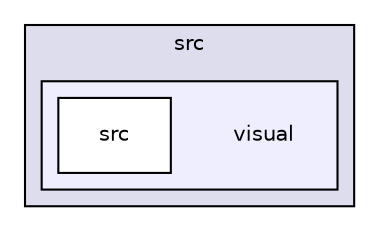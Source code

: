 digraph "visual" {
  compound=true
  node [ fontsize="10", fontname="Helvetica"];
  edge [ labelfontsize="10", labelfontname="Helvetica"];
  subgraph clusterdir_f1088fd5787ec54579a083ac6ac4d0eb {
    graph [ bgcolor="#ddddee", pencolor="black", label="src" fontname="Helvetica", fontsize="10", URL="dir_f1088fd5787ec54579a083ac6ac4d0eb.html"]
  subgraph clusterdir_551766b1972ef9d88fbf9b12607006cb {
    graph [ bgcolor="#eeeeff", pencolor="black", label="" URL="dir_551766b1972ef9d88fbf9b12607006cb.html"];
    dir_551766b1972ef9d88fbf9b12607006cb [shape=plaintext label="visual"];
    dir_9d711a0fc66d4ad7959222ec1fd58497 [shape=box label="src" color="black" fillcolor="white" style="filled" URL="dir_9d711a0fc66d4ad7959222ec1fd58497.html"];
  }
  }
}
